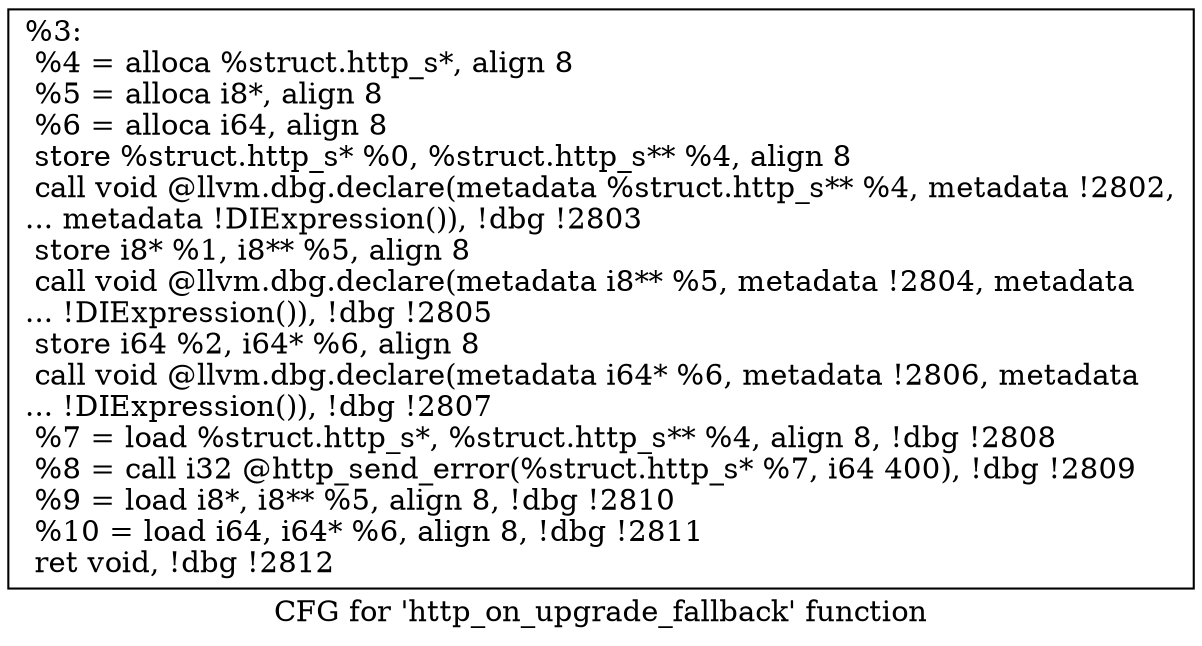 digraph "CFG for 'http_on_upgrade_fallback' function" {
	label="CFG for 'http_on_upgrade_fallback' function";

	Node0x55685235cf00 [shape=record,label="{%3:\l  %4 = alloca %struct.http_s*, align 8\l  %5 = alloca i8*, align 8\l  %6 = alloca i64, align 8\l  store %struct.http_s* %0, %struct.http_s** %4, align 8\l  call void @llvm.dbg.declare(metadata %struct.http_s** %4, metadata !2802,\l... metadata !DIExpression()), !dbg !2803\l  store i8* %1, i8** %5, align 8\l  call void @llvm.dbg.declare(metadata i8** %5, metadata !2804, metadata\l... !DIExpression()), !dbg !2805\l  store i64 %2, i64* %6, align 8\l  call void @llvm.dbg.declare(metadata i64* %6, metadata !2806, metadata\l... !DIExpression()), !dbg !2807\l  %7 = load %struct.http_s*, %struct.http_s** %4, align 8, !dbg !2808\l  %8 = call i32 @http_send_error(%struct.http_s* %7, i64 400), !dbg !2809\l  %9 = load i8*, i8** %5, align 8, !dbg !2810\l  %10 = load i64, i64* %6, align 8, !dbg !2811\l  ret void, !dbg !2812\l}"];
}
